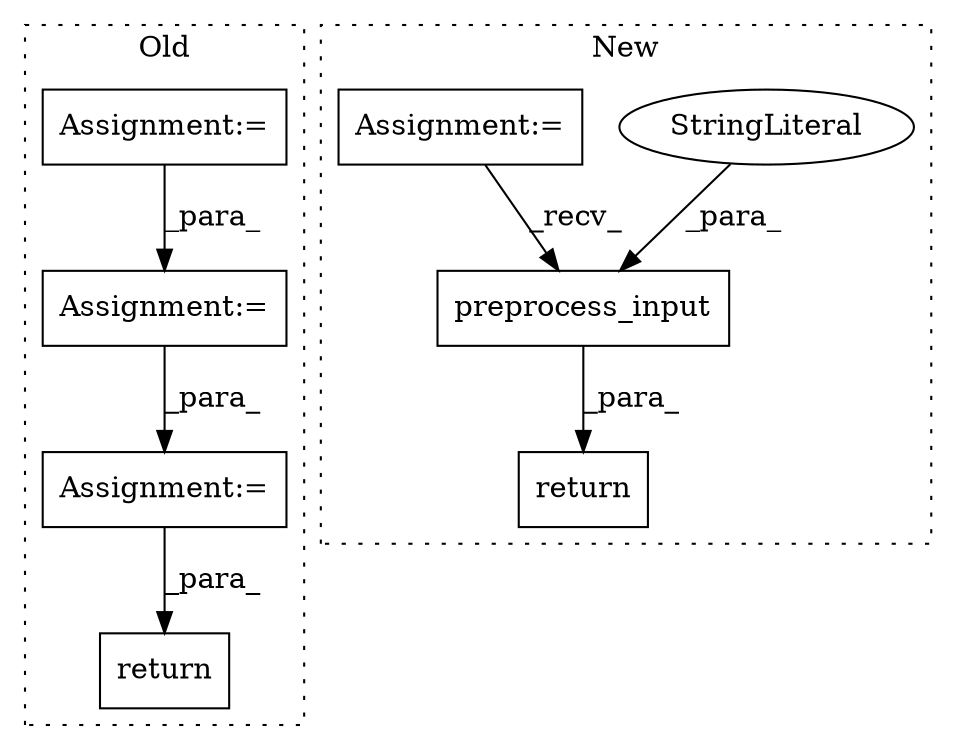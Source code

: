 digraph G {
subgraph cluster0 {
1 [label="return" a="41" s="990" l="7" shape="box"];
3 [label="Assignment:=" a="7" s="953" l="2" shape="box"];
5 [label="Assignment:=" a="7" s="979" l="2" shape="box"];
7 [label="Assignment:=" a="7" s="967" l="2" shape="box"];
label = "Old";
style="dotted";
}
subgraph cluster1 {
2 [label="preprocess_input" a="32" s="995,1018" l="17,1" shape="box"];
4 [label="StringLiteral" a="45" s="1014" l="4" shape="ellipse"];
6 [label="return" a="41" s="973" l="7" shape="box"];
8 [label="Assignment:=" a="7" s="953" l="14" shape="box"];
label = "New";
style="dotted";
}
2 -> 6 [label="_para_"];
3 -> 7 [label="_para_"];
4 -> 2 [label="_para_"];
5 -> 1 [label="_para_"];
7 -> 5 [label="_para_"];
8 -> 2 [label="_recv_"];
}
